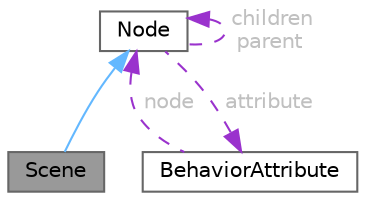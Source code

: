 digraph "Scene"
{
 // LATEX_PDF_SIZE
  bgcolor="transparent";
  edge [fontname=Helvetica,fontsize=10,labelfontname=Helvetica,labelfontsize=10];
  node [fontname=Helvetica,fontsize=10,shape=box,height=0.2,width=0.4];
  Node1 [id="Node000001",label="Scene",height=0.2,width=0.4,color="gray40", fillcolor="grey60", style="filled", fontcolor="black",tooltip=" "];
  Node2 -> Node1 [id="edge1_Node000001_Node000002",dir="back",color="steelblue1",style="solid",tooltip=" "];
  Node2 [id="Node000002",label="Node",height=0.2,width=0.4,color="gray40", fillcolor="white", style="filled",URL="$classNode.html",tooltip="Represents a node in the tree structure."];
  Node2 -> Node2 [id="edge2_Node000002_Node000002",dir="back",color="darkorchid3",style="dashed",tooltip=" ",label=" children\nparent",fontcolor="grey" ];
  Node3 -> Node2 [id="edge3_Node000002_Node000003",dir="back",color="darkorchid3",style="dashed",tooltip=" ",label=" attribute",fontcolor="grey" ];
  Node3 [id="Node000003",label="BehaviorAttribute",height=0.2,width=0.4,color="gray40", fillcolor="white", style="filled",URL="$unionBehaviorAttribute.html",tooltip="Union representing different types of behavior attributes."];
  Node2 -> Node3 [id="edge4_Node000003_Node000002",dir="back",color="darkorchid3",style="dashed",tooltip=" ",label=" node",fontcolor="grey" ];
}
